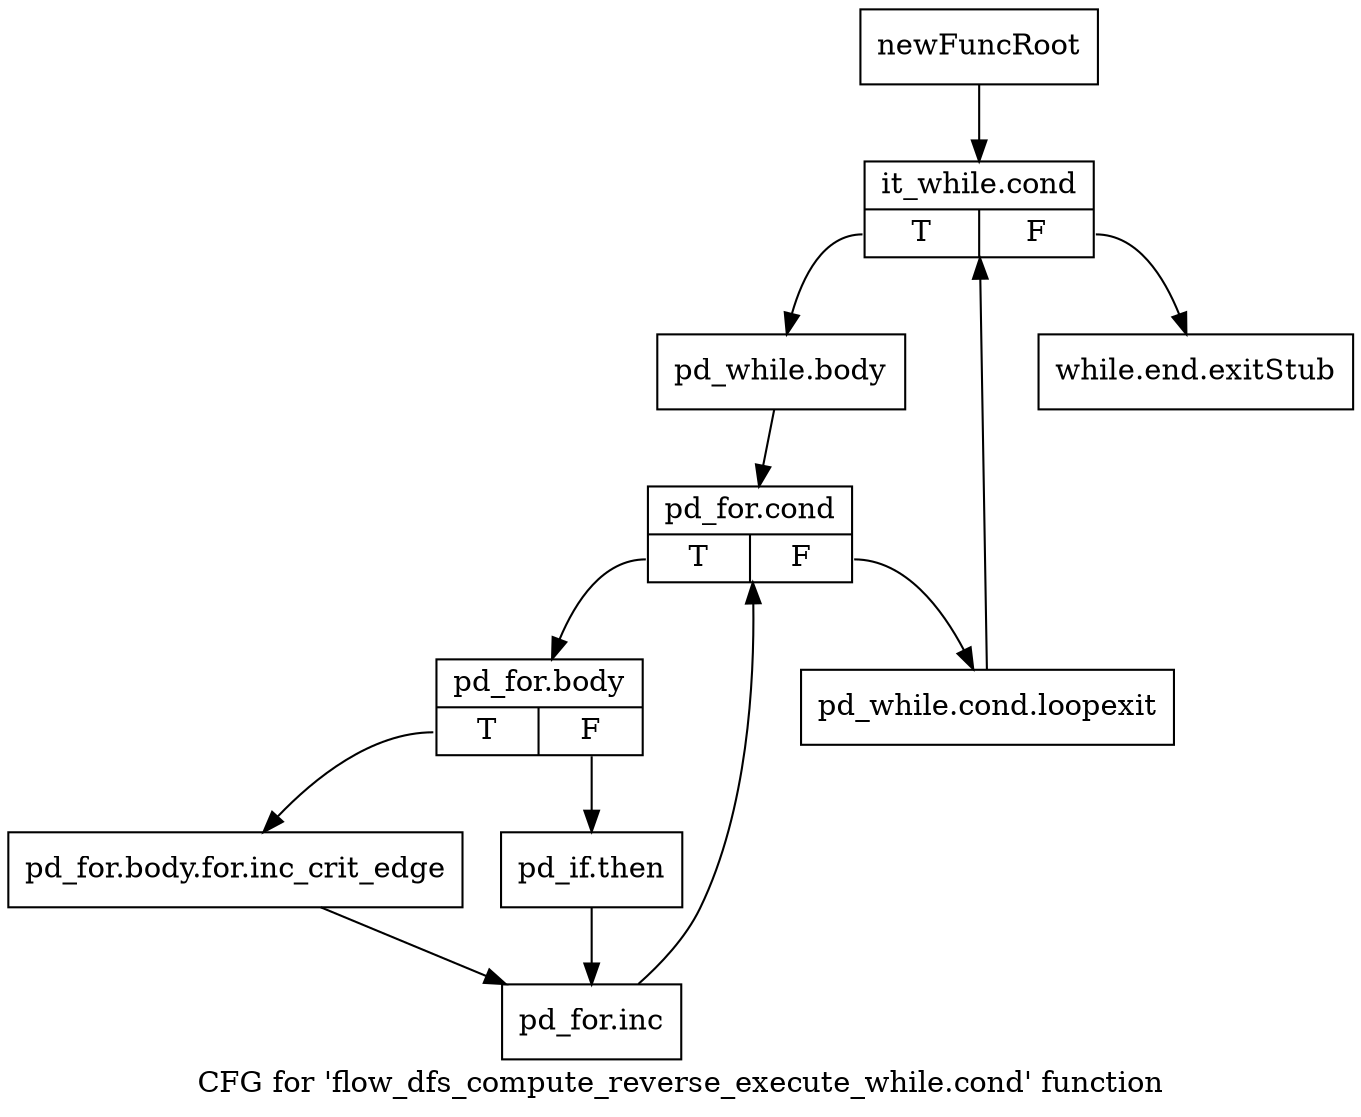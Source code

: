 digraph "CFG for 'flow_dfs_compute_reverse_execute_while.cond' function" {
	label="CFG for 'flow_dfs_compute_reverse_execute_while.cond' function";

	Node0x7b16e80 [shape=record,label="{newFuncRoot}"];
	Node0x7b16e80 -> Node0x7b16f20;
	Node0x7b16ed0 [shape=record,label="{while.end.exitStub}"];
	Node0x7b16f20 [shape=record,label="{it_while.cond|{<s0>T|<s1>F}}"];
	Node0x7b16f20:s0 -> Node0x7b16f70;
	Node0x7b16f20:s1 -> Node0x7b16ed0;
	Node0x7b16f70 [shape=record,label="{pd_while.body}"];
	Node0x7b16f70 -> Node0x7b16fc0;
	Node0x7b16fc0 [shape=record,label="{pd_for.cond|{<s0>T|<s1>F}}"];
	Node0x7b16fc0:s0 -> Node0x7b17060;
	Node0x7b16fc0:s1 -> Node0x7b17010;
	Node0x7b17010 [shape=record,label="{pd_while.cond.loopexit}"];
	Node0x7b17010 -> Node0x7b16f20;
	Node0x7b17060 [shape=record,label="{pd_for.body|{<s0>T|<s1>F}}"];
	Node0x7b17060:s0 -> Node0x7b17100;
	Node0x7b17060:s1 -> Node0x7b170b0;
	Node0x7b170b0 [shape=record,label="{pd_if.then}"];
	Node0x7b170b0 -> Node0x7b17150;
	Node0x7b17100 [shape=record,label="{pd_for.body.for.inc_crit_edge}"];
	Node0x7b17100 -> Node0x7b17150;
	Node0x7b17150 [shape=record,label="{pd_for.inc}"];
	Node0x7b17150 -> Node0x7b16fc0;
}

